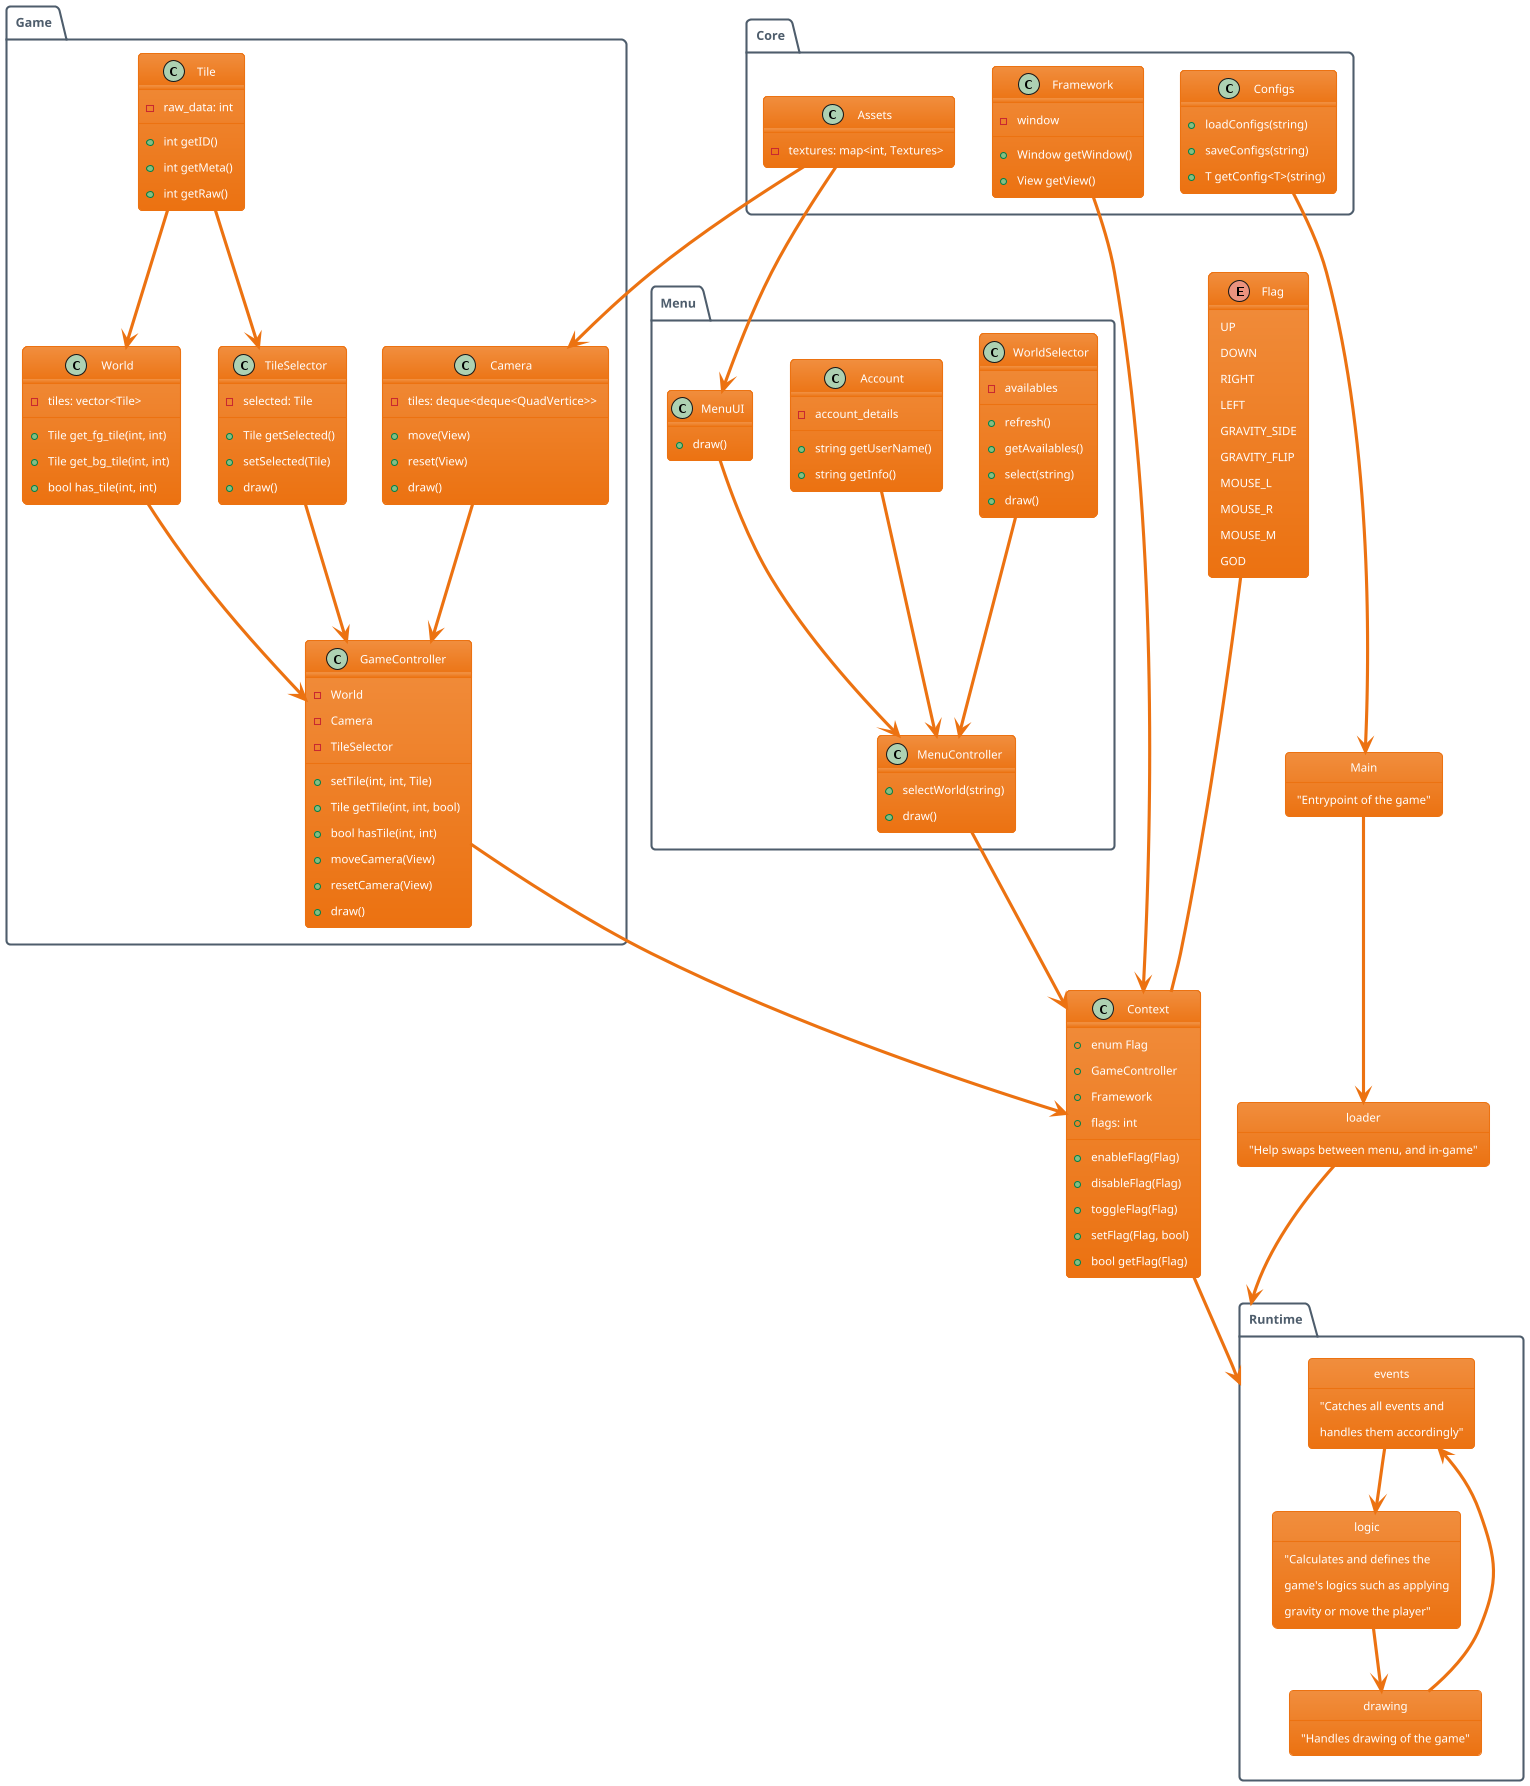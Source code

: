 @startuml
!theme aws-orange

skinparam classAttributeIconSize 10
hide empty members

package Core
{
  class Framework
  {
    - window
    + Window getWindow()
    + View getView()
  }

  class Assets
  {
    - textures: map<int, Textures>
  }

  class Configs
  {
    + loadConfigs(string)
    + saveConfigs(string)
    + T getConfig<T>(string)
  }
}

package Game
{
  class Tile
  {
    - raw_data: int
    + int getID()
    + int getMeta()
    + int getRaw()
  }

  class World
  {
    - tiles: vector<Tile>
    + Tile get_fg_tile(int, int)
    + Tile get_bg_tile(int, int)
    + bool has_tile(int, int)
  }

  class Camera
  {
    - tiles: deque<deque<QuadVertice>>
    + move(View)
    + reset(View)
    + draw()
  }

  class TileSelector
  {
    - selected: Tile
    + Tile getSelected()
    + setSelected(Tile)
    + draw()
  }

  class GameController
  {
    - World
    - Camera
    - TileSelector
    + setTile(int, int, Tile)
    + Tile getTile(int, int, bool)
    + bool hasTile(int, int)
    + moveCamera(View)
    + resetCamera(View)
    + draw()
  }
}

enum Flag
{
  UP
  DOWN
  RIGHT
  LEFT
  GRAVITY_SIDE
  GRAVITY_FLIP
  MOUSE_L
  MOUSE_R
  MOUSE_M
  GOD
}

class Context
{
  + enum Flag
  + GameController
  + Framework
  + flags: int
  + enableFlag(Flag)
  + disableFlag(Flag)
  + toggleFlag(Flag)
  + setFlag(Flag, bool)
  + bool getFlag(Flag)
}

package Menu
{
  class WorldSelector
  {
    - availables
    + refresh()
    + getAvailables()
    + select(string)
    + draw()
  }

  class Account
  {
    - account_details
    + string getUserName()
    + string getInfo()
  }

  class MenuUI
  {
    + draw()
  }

  class MenuController
  {
    + selectWorld(string)
    + draw()
  }
}

package Runtime
{
  object events {
    "Catches all events and
    handles them accordingly"
  }
  object logic {
    "Calculates and defines the
    game's logics such as applying
    gravity or move the player"
  }
  object drawing {
    "Handles drawing of the game"
  }
}

object loader {
  "Help swaps between menu, and in-game"
}
object Main {
  "Entrypoint of the game"
}

Assets --> MenuUI
MenuUI --> MenuController
WorldSelector --> MenuController
Account --> MenuController

Assets --> Camera
Tile --> World
Tile --> TileSelector
World --> GameController
TileSelector --> GameController
Camera --> GameController

Flag -- Context
MenuController --> Context
GameController --> Context
Framework --> Context

events --> logic
logic --> drawing
drawing --> events
Context --> Runtime
Configs --> Main
Main --> loader
loader --> Runtime

Configs -[hidden]- Flag

@enduml
